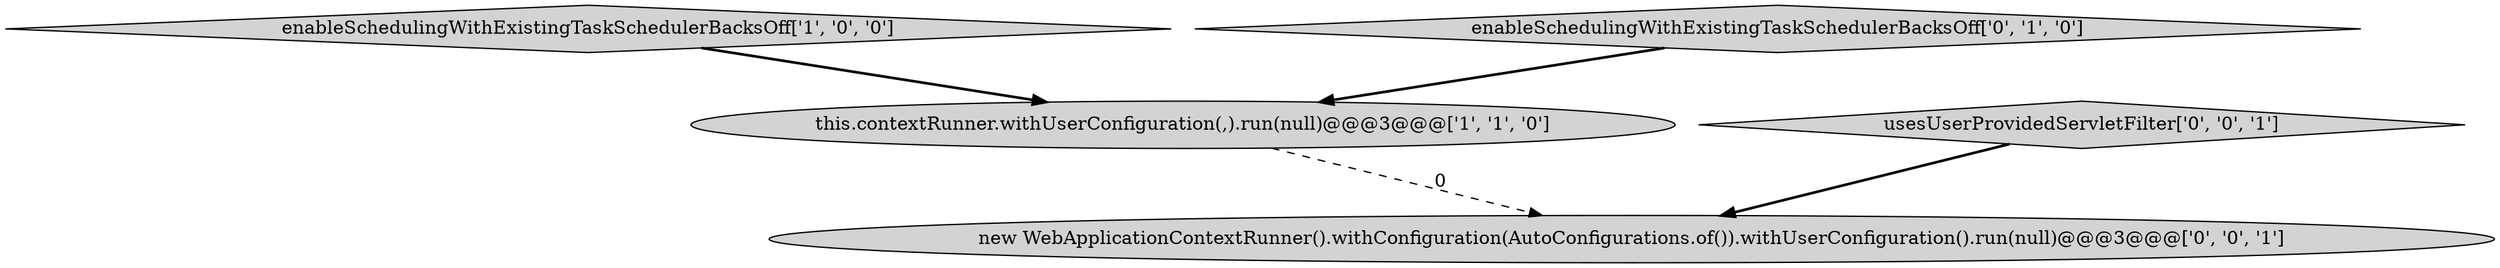digraph {
0 [style = filled, label = "enableSchedulingWithExistingTaskSchedulerBacksOff['1', '0', '0']", fillcolor = lightgray, shape = diamond image = "AAA0AAABBB1BBB"];
4 [style = filled, label = "new WebApplicationContextRunner().withConfiguration(AutoConfigurations.of()).withUserConfiguration().run(null)@@@3@@@['0', '0', '1']", fillcolor = lightgray, shape = ellipse image = "AAA0AAABBB3BBB"];
3 [style = filled, label = "usesUserProvidedServletFilter['0', '0', '1']", fillcolor = lightgray, shape = diamond image = "AAA0AAABBB3BBB"];
2 [style = filled, label = "enableSchedulingWithExistingTaskSchedulerBacksOff['0', '1', '0']", fillcolor = lightgray, shape = diamond image = "AAA0AAABBB2BBB"];
1 [style = filled, label = "this.contextRunner.withUserConfiguration(,).run(null)@@@3@@@['1', '1', '0']", fillcolor = lightgray, shape = ellipse image = "AAA0AAABBB1BBB"];
1->4 [style = dashed, label="0"];
2->1 [style = bold, label=""];
3->4 [style = bold, label=""];
0->1 [style = bold, label=""];
}

